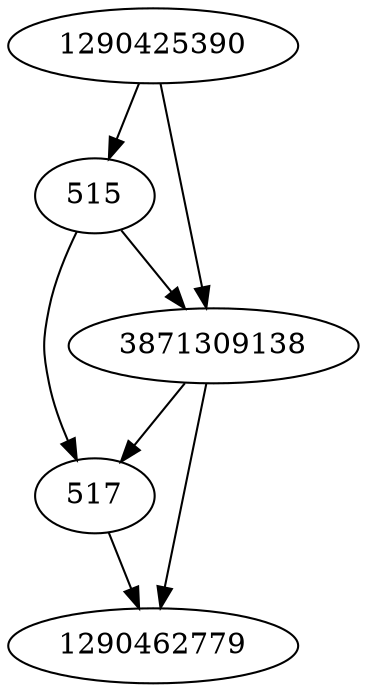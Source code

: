 strict digraph  {
515;
517;
1290425390;
3871309138;
1290462779;
515 -> 3871309138;
515 -> 517;
517 -> 1290462779;
1290425390 -> 515;
1290425390 -> 3871309138;
3871309138 -> 517;
3871309138 -> 1290462779;
}
